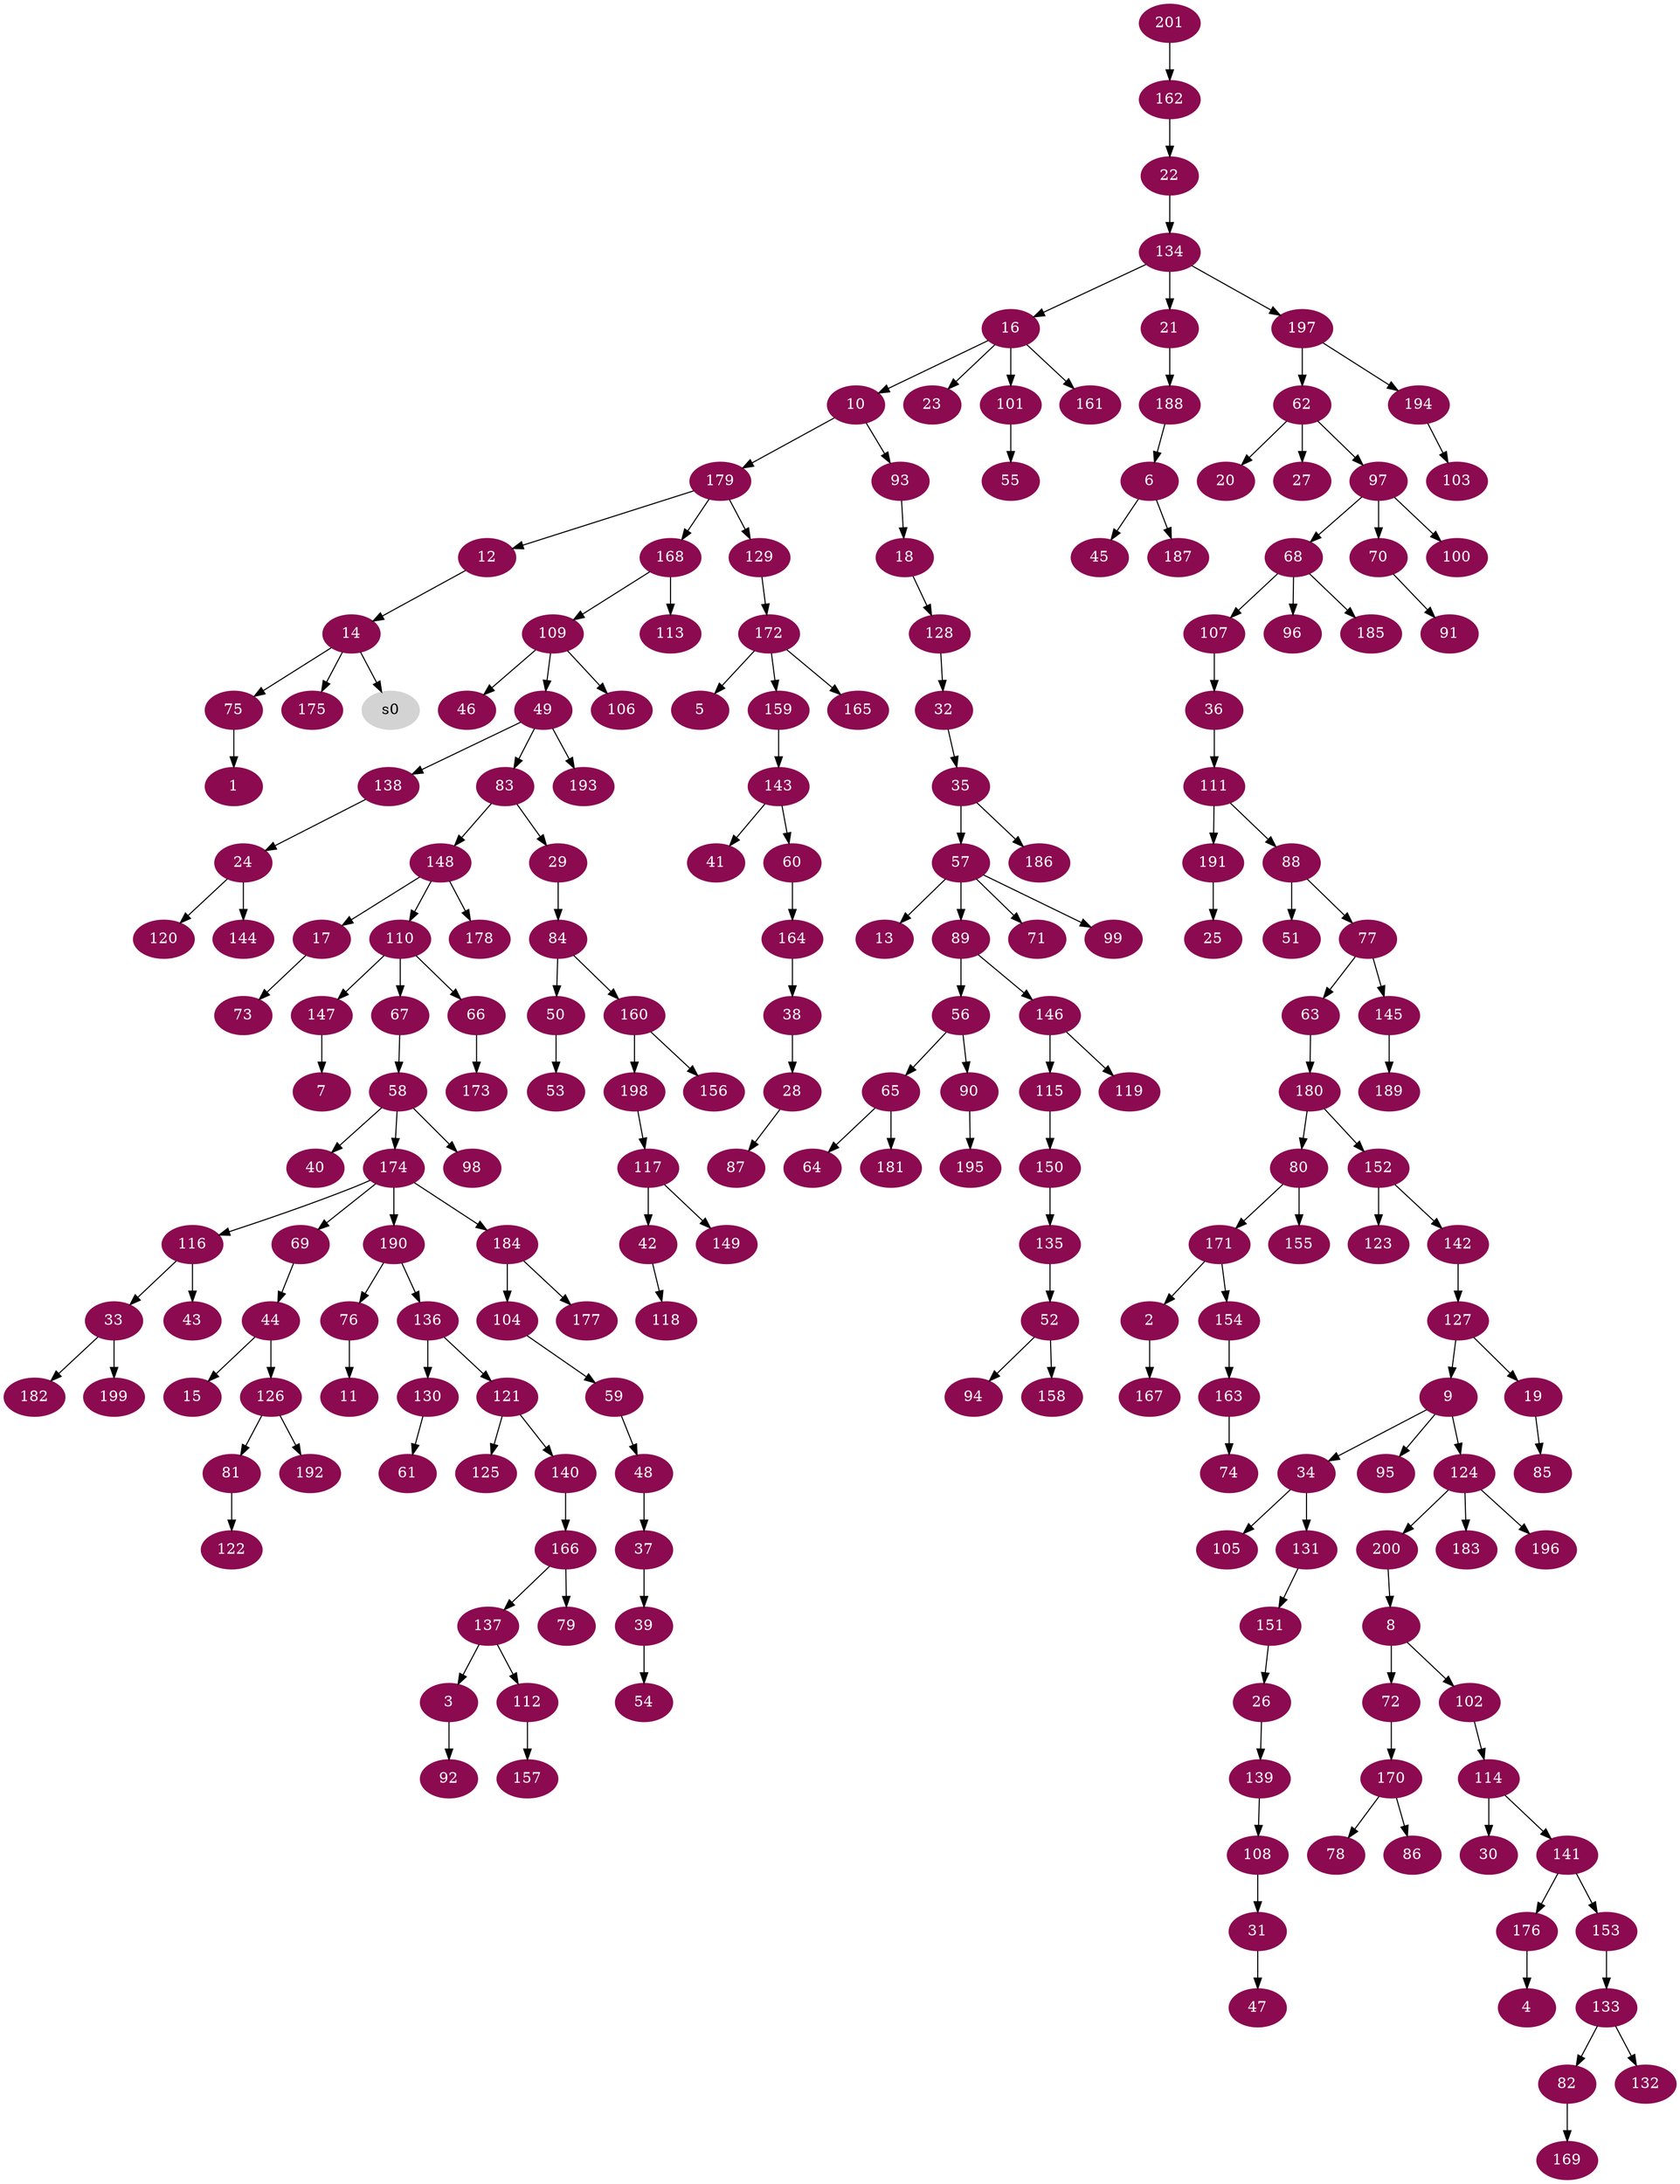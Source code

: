 digraph G {
node [color=deeppink4, style=filled, fontcolor=white];
75 -> 1;
171 -> 2;
137 -> 3;
176 -> 4;
172 -> 5;
188 -> 6;
147 -> 7;
200 -> 8;
127 -> 9;
16 -> 10;
76 -> 11;
179 -> 12;
57 -> 13;
12 -> 14;
44 -> 15;
134 -> 16;
148 -> 17;
93 -> 18;
127 -> 19;
62 -> 20;
134 -> 21;
162 -> 22;
16 -> 23;
138 -> 24;
191 -> 25;
151 -> 26;
62 -> 27;
38 -> 28;
83 -> 29;
114 -> 30;
108 -> 31;
128 -> 32;
116 -> 33;
9 -> 34;
32 -> 35;
107 -> 36;
48 -> 37;
164 -> 38;
37 -> 39;
58 -> 40;
143 -> 41;
117 -> 42;
116 -> 43;
69 -> 44;
6 -> 45;
109 -> 46;
31 -> 47;
59 -> 48;
109 -> 49;
84 -> 50;
88 -> 51;
135 -> 52;
50 -> 53;
39 -> 54;
101 -> 55;
89 -> 56;
35 -> 57;
67 -> 58;
104 -> 59;
143 -> 60;
130 -> 61;
197 -> 62;
77 -> 63;
65 -> 64;
56 -> 65;
110 -> 66;
110 -> 67;
97 -> 68;
174 -> 69;
97 -> 70;
57 -> 71;
8 -> 72;
17 -> 73;
163 -> 74;
14 -> 75;
190 -> 76;
88 -> 77;
170 -> 78;
166 -> 79;
180 -> 80;
126 -> 81;
133 -> 82;
49 -> 83;
29 -> 84;
19 -> 85;
170 -> 86;
28 -> 87;
111 -> 88;
57 -> 89;
56 -> 90;
70 -> 91;
3 -> 92;
10 -> 93;
52 -> 94;
9 -> 95;
68 -> 96;
62 -> 97;
58 -> 98;
57 -> 99;
97 -> 100;
16 -> 101;
8 -> 102;
194 -> 103;
184 -> 104;
34 -> 105;
109 -> 106;
68 -> 107;
139 -> 108;
168 -> 109;
148 -> 110;
36 -> 111;
137 -> 112;
168 -> 113;
102 -> 114;
146 -> 115;
174 -> 116;
198 -> 117;
42 -> 118;
146 -> 119;
24 -> 120;
136 -> 121;
81 -> 122;
152 -> 123;
9 -> 124;
121 -> 125;
44 -> 126;
142 -> 127;
18 -> 128;
179 -> 129;
136 -> 130;
34 -> 131;
133 -> 132;
153 -> 133;
22 -> 134;
150 -> 135;
190 -> 136;
166 -> 137;
49 -> 138;
26 -> 139;
121 -> 140;
114 -> 141;
152 -> 142;
159 -> 143;
24 -> 144;
77 -> 145;
89 -> 146;
110 -> 147;
83 -> 148;
117 -> 149;
115 -> 150;
131 -> 151;
180 -> 152;
141 -> 153;
171 -> 154;
80 -> 155;
160 -> 156;
112 -> 157;
52 -> 158;
172 -> 159;
84 -> 160;
16 -> 161;
201 -> 162;
154 -> 163;
60 -> 164;
172 -> 165;
140 -> 166;
2 -> 167;
179 -> 168;
82 -> 169;
72 -> 170;
80 -> 171;
129 -> 172;
66 -> 173;
58 -> 174;
14 -> 175;
141 -> 176;
184 -> 177;
148 -> 178;
10 -> 179;
63 -> 180;
65 -> 181;
33 -> 182;
124 -> 183;
174 -> 184;
68 -> 185;
35 -> 186;
6 -> 187;
21 -> 188;
145 -> 189;
174 -> 190;
111 -> 191;
126 -> 192;
49 -> 193;
197 -> 194;
90 -> 195;
124 -> 196;
134 -> 197;
160 -> 198;
33 -> 199;
124 -> 200;
node [color=lightgrey, style=filled, fontcolor=black];
14 -> s0;
}
